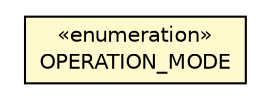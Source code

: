 #!/usr/local/bin/dot
#
# Class diagram 
# Generated by UMLGraph version R5_6-24-gf6e263 (http://www.umlgraph.org/)
#

digraph G {
	edge [fontname="Helvetica",fontsize=10,labelfontname="Helvetica",labelfontsize=10];
	node [fontname="Helvetica",fontsize=10,shape=plaintext];
	nodesep=0.25;
	ranksep=0.5;
	// com.orientechnologies.orient.core.db.ODatabase.OPERATION_MODE
	c1311006 [label=<<table title="com.orientechnologies.orient.core.db.ODatabase.OPERATION_MODE" border="0" cellborder="1" cellspacing="0" cellpadding="2" port="p" bgcolor="lemonChiffon" href="./ODatabase.OPERATION_MODE.html">
		<tr><td><table border="0" cellspacing="0" cellpadding="1">
<tr><td align="center" balign="center"> &#171;enumeration&#187; </td></tr>
<tr><td align="center" balign="center"> OPERATION_MODE </td></tr>
		</table></td></tr>
		</table>>, URL="./ODatabase.OPERATION_MODE.html", fontname="Helvetica", fontcolor="black", fontsize=10.0];
}

